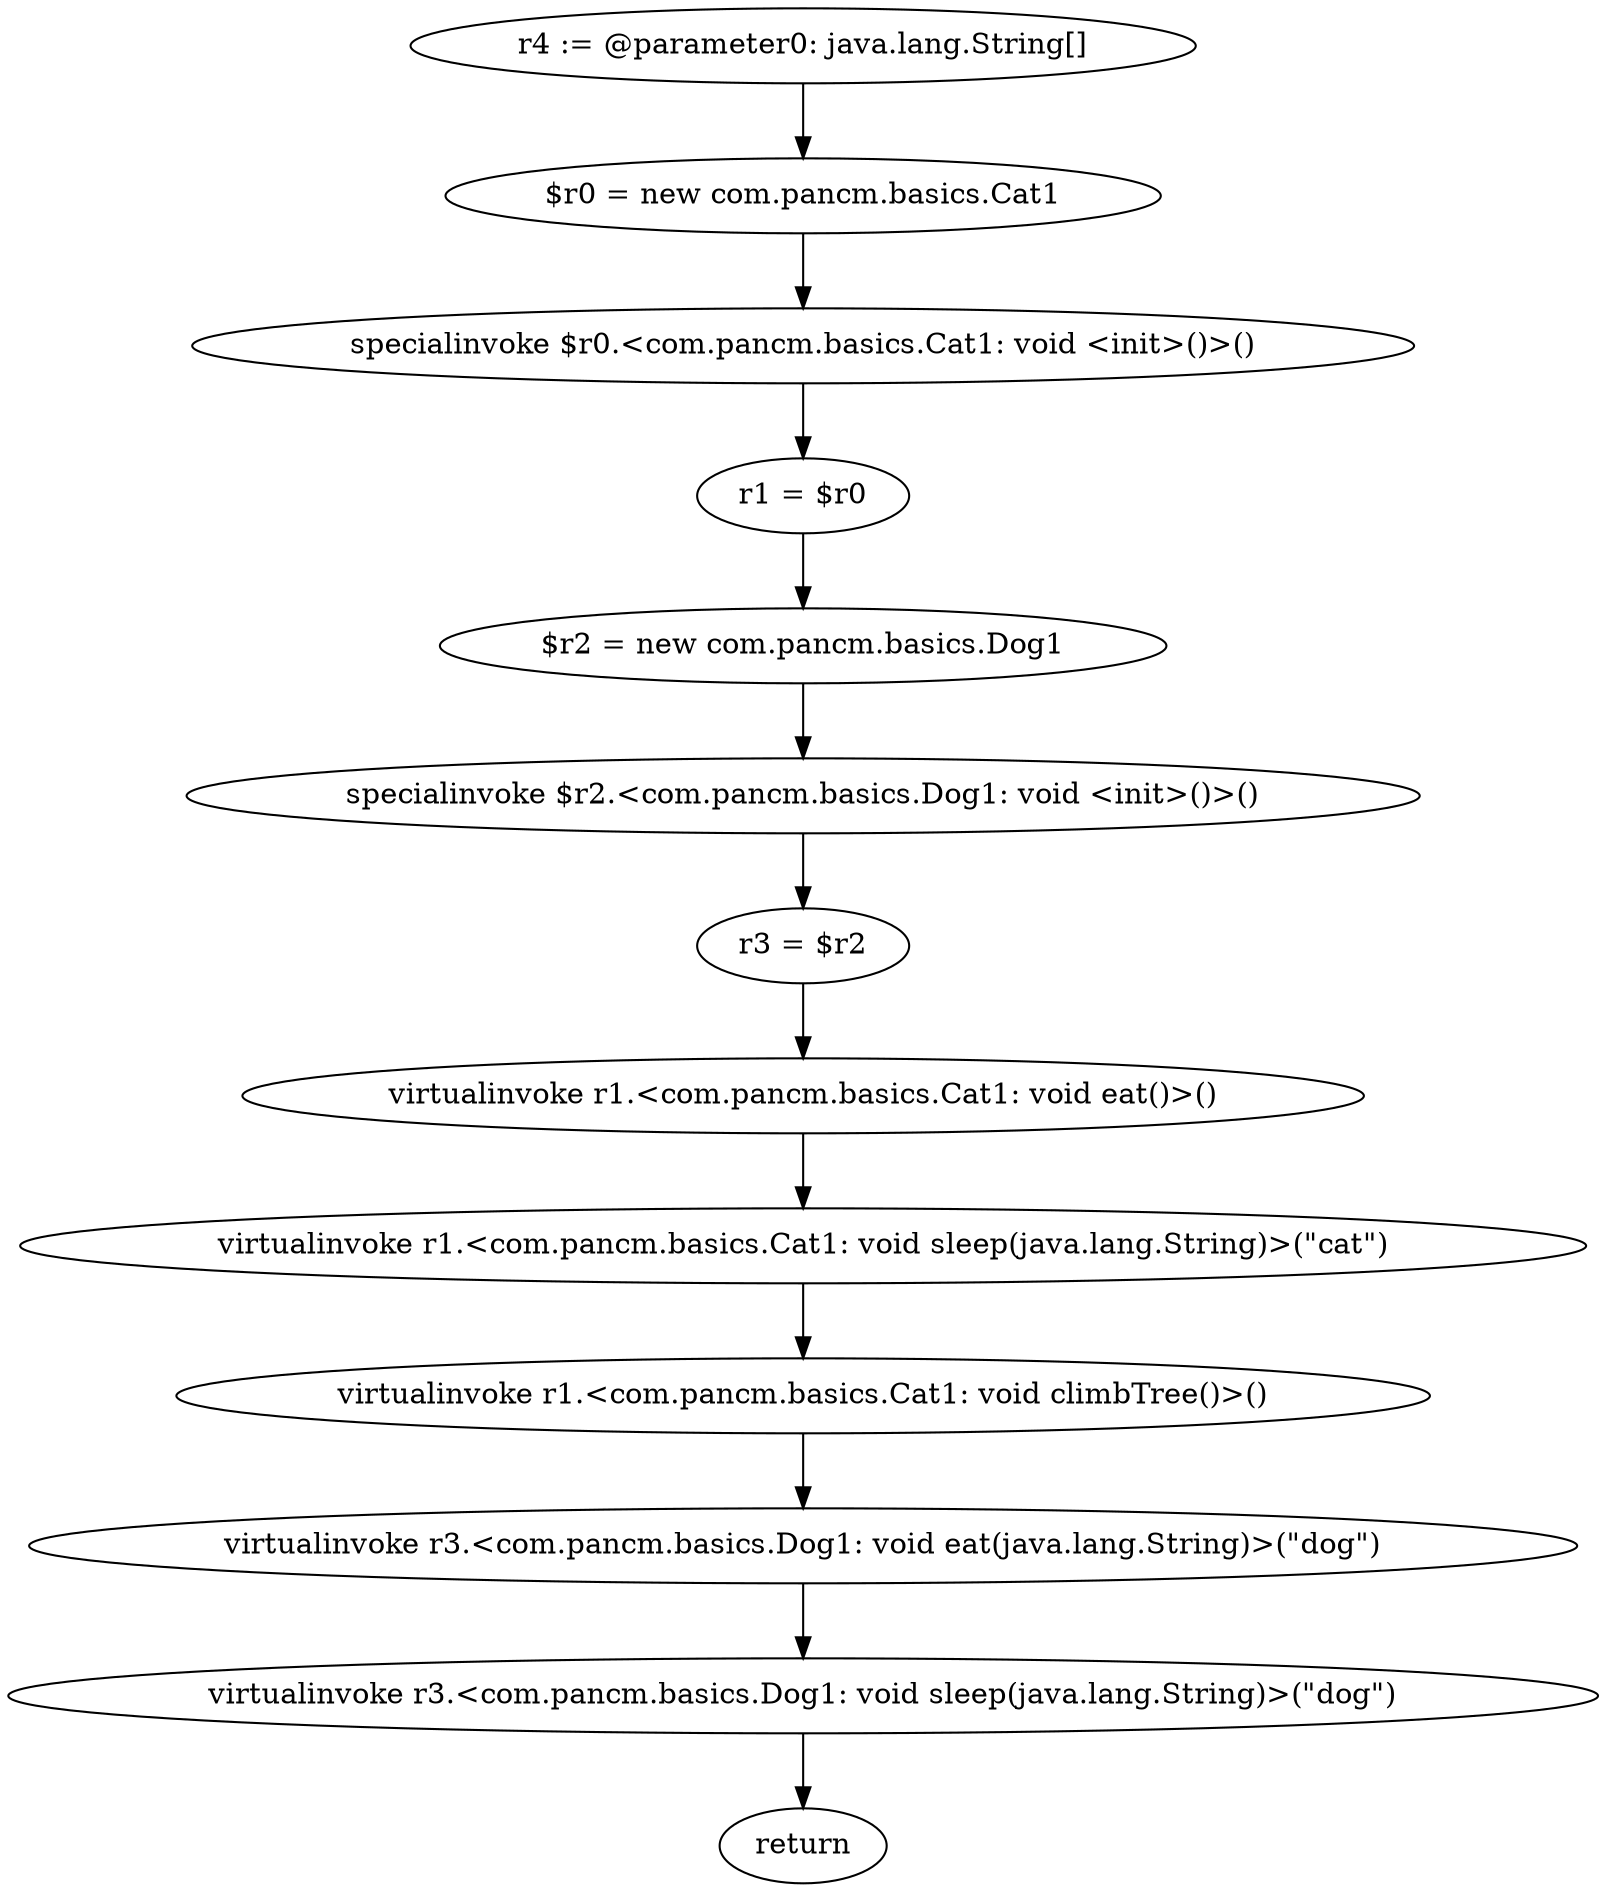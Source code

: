 digraph "unitGraph" {
    "r4 := @parameter0: java.lang.String[]"
    "$r0 = new com.pancm.basics.Cat1"
    "specialinvoke $r0.<com.pancm.basics.Cat1: void <init>()>()"
    "r1 = $r0"
    "$r2 = new com.pancm.basics.Dog1"
    "specialinvoke $r2.<com.pancm.basics.Dog1: void <init>()>()"
    "r3 = $r2"
    "virtualinvoke r1.<com.pancm.basics.Cat1: void eat()>()"
    "virtualinvoke r1.<com.pancm.basics.Cat1: void sleep(java.lang.String)>(\"cat\")"
    "virtualinvoke r1.<com.pancm.basics.Cat1: void climbTree()>()"
    "virtualinvoke r3.<com.pancm.basics.Dog1: void eat(java.lang.String)>(\"dog\")"
    "virtualinvoke r3.<com.pancm.basics.Dog1: void sleep(java.lang.String)>(\"dog\")"
    "return"
    "r4 := @parameter0: java.lang.String[]"->"$r0 = new com.pancm.basics.Cat1";
    "$r0 = new com.pancm.basics.Cat1"->"specialinvoke $r0.<com.pancm.basics.Cat1: void <init>()>()";
    "specialinvoke $r0.<com.pancm.basics.Cat1: void <init>()>()"->"r1 = $r0";
    "r1 = $r0"->"$r2 = new com.pancm.basics.Dog1";
    "$r2 = new com.pancm.basics.Dog1"->"specialinvoke $r2.<com.pancm.basics.Dog1: void <init>()>()";
    "specialinvoke $r2.<com.pancm.basics.Dog1: void <init>()>()"->"r3 = $r2";
    "r3 = $r2"->"virtualinvoke r1.<com.pancm.basics.Cat1: void eat()>()";
    "virtualinvoke r1.<com.pancm.basics.Cat1: void eat()>()"->"virtualinvoke r1.<com.pancm.basics.Cat1: void sleep(java.lang.String)>(\"cat\")";
    "virtualinvoke r1.<com.pancm.basics.Cat1: void sleep(java.lang.String)>(\"cat\")"->"virtualinvoke r1.<com.pancm.basics.Cat1: void climbTree()>()";
    "virtualinvoke r1.<com.pancm.basics.Cat1: void climbTree()>()"->"virtualinvoke r3.<com.pancm.basics.Dog1: void eat(java.lang.String)>(\"dog\")";
    "virtualinvoke r3.<com.pancm.basics.Dog1: void eat(java.lang.String)>(\"dog\")"->"virtualinvoke r3.<com.pancm.basics.Dog1: void sleep(java.lang.String)>(\"dog\")";
    "virtualinvoke r3.<com.pancm.basics.Dog1: void sleep(java.lang.String)>(\"dog\")"->"return";
}
